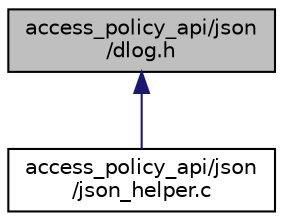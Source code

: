 digraph "access_policy_api/json/dlog.h"
{
  edge [fontname="Helvetica",fontsize="10",labelfontname="Helvetica",labelfontsize="10"];
  node [fontname="Helvetica",fontsize="10",shape=record];
  Node2 [label="access_policy_api/json\l/dlog.h",height=0.2,width=0.4,color="black", fillcolor="grey75", style="filled", fontcolor="black"];
  Node2 -> Node3 [dir="back",color="midnightblue",fontsize="10",style="solid",fontname="Helvetica"];
  Node3 [label="access_policy_api/json\l/json_helper.c",height=0.2,width=0.4,color="black", fillcolor="white", style="filled",URL="$json__helper_8c.html"];
}
